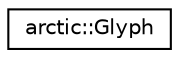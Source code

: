 digraph "Graphical Class Hierarchy"
{
 // LATEX_PDF_SIZE
  edge [fontname="Helvetica",fontsize="10",labelfontname="Helvetica",labelfontsize="10"];
  node [fontname="Helvetica",fontsize="10",shape=record];
  rankdir="LR";
  Node0 [label="arctic::Glyph",height=0.2,width=0.4,color="black", fillcolor="white", style="filled",URL="$structarctic_1_1_glyph.html",tooltip=" "];
}
